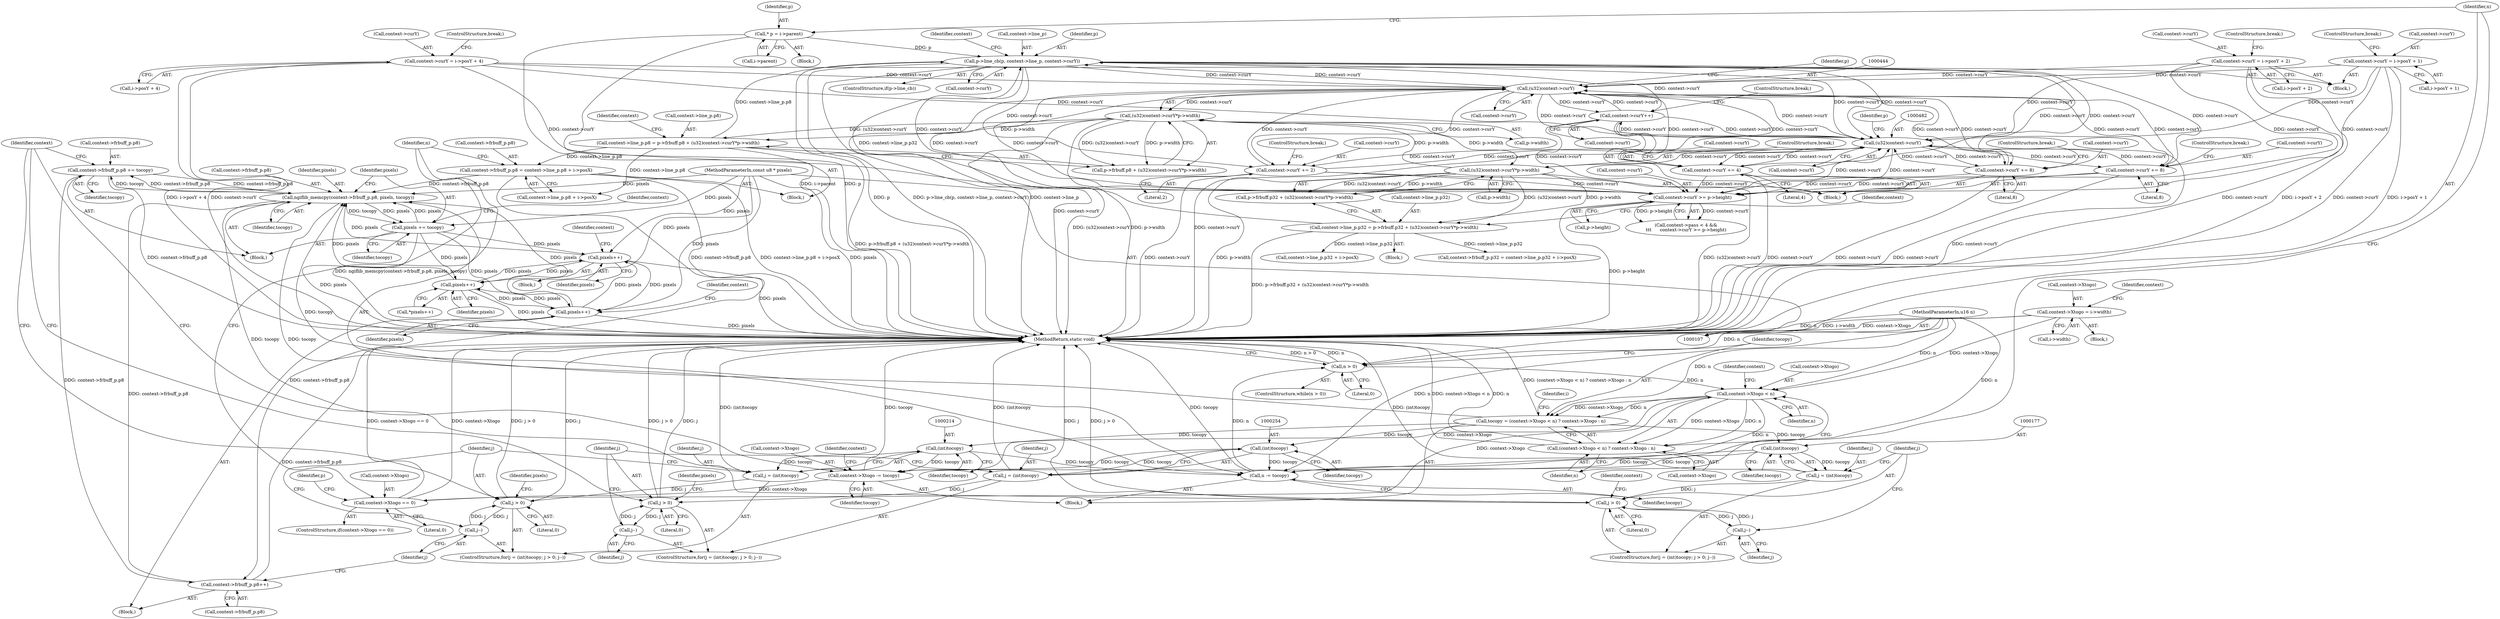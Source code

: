 digraph "0_ngiflib_37d939a6f511d16d4c95678025c235fe62e6417a_0@API" {
"1000163" [label="(Call,context->frbuff_p.p8 += tocopy)"];
"1000152" [label="(Call,ngiflib_memcpy(context->frbuff_p.p8, pixels, tocopy))"];
"1000163" [label="(Call,context->frbuff_p.p8 += tocopy)"];
"1000451" [label="(Call,context->frbuff_p.p8 = context->line_p.p8 + i->posX)"];
"1000430" [label="(Call,context->line_p.p8 = p->frbuff.p8 + (u32)context->curY*p->width)"];
"1000442" [label="(Call,(u32)context->curY*p->width)"];
"1000443" [label="(Call,(u32)context->curY)"];
"1000330" [label="(Call,context->curY++)"];
"1000481" [label="(Call,(u32)context->curY)"];
"1000350" [label="(Call,context->curY += 4)"];
"1000309" [label="(Call,p->line_cb(p, context->line_p, context->curY))"];
"1000115" [label="(Call,* p = i->parent)"];
"1000468" [label="(Call,context->line_p.p32 = p->frbuff.p32 + (u32)context->curY*p->width)"];
"1000480" [label="(Call,(u32)context->curY*p->width)"];
"1000391" [label="(Call,context->curY = i->posY + 4)"];
"1000413" [label="(Call,context->curY = i->posY + 1)"];
"1000402" [label="(Call,context->curY = i->posY + 2)"];
"1000336" [label="(Call,context->curY += 8)"];
"1000376" [label="(Call,context->curY >= p->height)"];
"1000343" [label="(Call,context->curY += 8)"];
"1000357" [label="(Call,context->curY += 2)"];
"1000242" [label="(Call,context->frbuff_p.p8++)"];
"1000285" [label="(Call,pixels++)"];
"1000198" [label="(Call,pixels++)"];
"1000240" [label="(Call,pixels++)"];
"1000160" [label="(Call,pixels += tocopy)"];
"1000110" [label="(MethodParameterIn,const u8 * pixels)"];
"1000125" [label="(Call,tocopy = (context->Xtogo < n) ? context->Xtogo : n)"];
"1000128" [label="(Call,context->Xtogo < n)"];
"1000317" [label="(Call,context->Xtogo = i->width)"];
"1000299" [label="(Call,context->Xtogo == 0)"];
"1000293" [label="(Call,context->Xtogo -= tocopy)"];
"1000176" [label="(Call,(int)tocopy)"];
"1000253" [label="(Call,(int)tocopy)"];
"1000213" [label="(Call,(int)tocopy)"];
"1000121" [label="(Call,n > 0)"];
"1000504" [label="(Call,n -= tocopy)"];
"1000111" [label="(MethodParameterIn,u16 n)"];
"1000174" [label="(Call,j = (int)tocopy)"];
"1000179" [label="(Call,j > 0)"];
"1000182" [label="(Call,j--)"];
"1000211" [label="(Call,j = (int)tocopy)"];
"1000216" [label="(Call,j > 0)"];
"1000219" [label="(Call,j--)"];
"1000251" [label="(Call,j = (int)tocopy)"];
"1000256" [label="(Call,j > 0)"];
"1000259" [label="(Call,j--)"];
"1000127" [label="(Call,(context->Xtogo < n) ? context->Xtogo : n)"];
"1000481" [label="(Call,(u32)context->curY)"];
"1000303" [label="(Literal,0)"];
"1000451" [label="(Call,context->frbuff_p.p8 = context->line_p.p8 + i->posX)"];
"1000400" [label="(ControlStructure,break;)"];
"1000125" [label="(Call,tocopy = (context->Xtogo < n) ? context->Xtogo : n)"];
"1000219" [label="(Call,j--)"];
"1000305" [label="(ControlStructure,if(p->line_cb))"];
"1000115" [label="(Call,* p = i->parent)"];
"1000350" [label="(Call,context->curY += 4)"];
"1000261" [label="(Block,)"];
"1000164" [label="(Call,context->frbuff_p.p8)"];
"1000492" [label="(Identifier,context)"];
"1000448" [label="(Call,p->width)"];
"1000336" [label="(Call,context->curY += 8)"];
"1000389" [label="(Block,)"];
"1000166" [label="(Identifier,context)"];
"1000354" [label="(Literal,4)"];
"1000123" [label="(Literal,0)"];
"1000495" [label="(Call,context->line_p.p32 + i->posX)"];
"1000445" [label="(Call,context->curY)"];
"1000417" [label="(Call,i->posY + 1)"];
"1000480" [label="(Call,(u32)context->curY*p->width)"];
"1000457" [label="(Call,context->line_p.p8 + i->posX)"];
"1000220" [label="(Identifier,j)"];
"1000265" [label="(Identifier,pixels)"];
"1000111" [label="(MethodParameterIn,u16 n)"];
"1000483" [label="(Call,context->curY)"];
"1000449" [label="(Identifier,p)"];
"1000328" [label="(Block,)"];
"1000176" [label="(Call,(int)tocopy)"];
"1000314" [label="(Call,context->curY)"];
"1000190" [label="(Identifier,context)"];
"1000506" [label="(Identifier,tocopy)"];
"1000243" [label="(Call,context->frbuff_p.p8)"];
"1000507" [label="(MethodReturn,static void)"];
"1000241" [label="(Identifier,pixels)"];
"1000318" [label="(Call,context->Xtogo)"];
"1000252" [label="(Identifier,j)"];
"1000341" [label="(ControlStructure,break;)"];
"1000377" [label="(Call,context->curY)"];
"1000127" [label="(Call,(context->Xtogo < n) ? context->Xtogo : n)"];
"1000487" [label="(Identifier,p)"];
"1000129" [label="(Call,context->Xtogo)"];
"1000307" [label="(Identifier,p)"];
"1000300" [label="(Call,context->Xtogo)"];
"1000198" [label="(Call,pixels++)"];
"1000160" [label="(Call,pixels += tocopy)"];
"1000337" [label="(Call,context->curY)"];
"1000197" [label="(Call,*pixels++)"];
"1000152" [label="(Call,ngiflib_memcpy(context->frbuff_p.p8, pixels, tocopy))"];
"1000258" [label="(Literal,0)"];
"1000182" [label="(Call,j--)"];
"1000334" [label="(ControlStructure,break;)"];
"1000180" [label="(Identifier,j)"];
"1000212" [label="(Identifier,j)"];
"1000260" [label="(Identifier,j)"];
"1000311" [label="(Call,context->line_p)"];
"1000297" [label="(Identifier,tocopy)"];
"1000218" [label="(Literal,0)"];
"1000330" [label="(Call,context->curY++)"];
"1000285" [label="(Call,pixels++)"];
"1000121" [label="(Call,n > 0)"];
"1000505" [label="(Identifier,n)"];
"1000430" [label="(Call,context->line_p.p8 = p->frbuff.p8 + (u32)context->curY*p->width)"];
"1000215" [label="(Identifier,tocopy)"];
"1000179" [label="(Call,j > 0)"];
"1000159" [label="(Identifier,tocopy)"];
"1000245" [label="(Identifier,context)"];
"1000162" [label="(Identifier,tocopy)"];
"1000225" [label="(Identifier,pixels)"];
"1000422" [label="(ControlStructure,break;)"];
"1000344" [label="(Call,context->curY)"];
"1000253" [label="(Call,(int)tocopy)"];
"1000257" [label="(Identifier,j)"];
"1000242" [label="(Call,context->frbuff_p.p8++)"];
"1000175" [label="(Identifier,j)"];
"1000295" [label="(Identifier,context)"];
"1000442" [label="(Call,(u32)context->curY*p->width)"];
"1000347" [label="(Literal,8)"];
"1000151" [label="(Block,)"];
"1000343" [label="(Call,context->curY += 8)"];
"1000132" [label="(Identifier,n)"];
"1000217" [label="(Identifier,j)"];
"1000370" [label="(Call,context->pass < 4 &&\n\t\t\t      context->curY >= p->height)"];
"1000251" [label="(Call,j = (int)tocopy)"];
"1000304" [label="(Block,)"];
"1000169" [label="(Identifier,tocopy)"];
"1000411" [label="(ControlStructure,break;)"];
"1000429" [label="(Block,)"];
"1000486" [label="(Call,p->width)"];
"1000134" [label="(Identifier,context)"];
"1000348" [label="(ControlStructure,break;)"];
"1000392" [label="(Call,context->curY)"];
"1000290" [label="(Identifier,context)"];
"1000174" [label="(Call,j = (int)tocopy)"];
"1000310" [label="(Identifier,p)"];
"1000250" [label="(ControlStructure,for(j = (int)tocopy; j > 0; j--))"];
"1000293" [label="(Call,context->Xtogo -= tocopy)"];
"1000141" [label="(Identifier,i)"];
"1000452" [label="(Call,context->frbuff_p.p8)"];
"1000454" [label="(Identifier,context)"];
"1000403" [label="(Call,context->curY)"];
"1000255" [label="(Identifier,tocopy)"];
"1000110" [label="(MethodParameterIn,const u8 * pixels)"];
"1000395" [label="(Call,i->posY + 4)"];
"1000173" [label="(ControlStructure,for(j = (int)tocopy; j > 0; j--))"];
"1000351" [label="(Call,context->curY)"];
"1000361" [label="(Literal,2)"];
"1000391" [label="(Call,context->curY = i->posY + 4)"];
"1000467" [label="(Block,)"];
"1000120" [label="(ControlStructure,while(n > 0))"];
"1000124" [label="(Block,)"];
"1000294" [label="(Call,context->Xtogo)"];
"1000158" [label="(Identifier,pixels)"];
"1000210" [label="(ControlStructure,for(j = (int)tocopy; j > 0; j--))"];
"1000321" [label="(Call,i->width)"];
"1000402" [label="(Call,context->curY = i->posY + 2)"];
"1000199" [label="(Identifier,pixels)"];
"1000309" [label="(Call,p->line_cb(p, context->line_p, context->curY))"];
"1000286" [label="(Identifier,pixels)"];
"1000319" [label="(Identifier,context)"];
"1000326" [label="(Identifier,context)"];
"1000331" [label="(Call,context->curY)"];
"1000357" [label="(Call,context->curY += 2)"];
"1000468" [label="(Call,context->line_p.p32 = p->frbuff.p32 + (u32)context->curY*p->width)"];
"1000406" [label="(Call,i->posY + 2)"];
"1000211" [label="(Call,j = (int)tocopy)"];
"1000112" [label="(Block,)"];
"1000161" [label="(Identifier,pixels)"];
"1000178" [label="(Identifier,tocopy)"];
"1000376" [label="(Call,context->curY >= p->height)"];
"1000216" [label="(Call,j > 0)"];
"1000298" [label="(ControlStructure,if(context->Xtogo == 0))"];
"1000443" [label="(Call,(u32)context->curY)"];
"1000136" [label="(Identifier,n)"];
"1000413" [label="(Call,context->curY = i->posY + 1)"];
"1000163" [label="(Call,context->frbuff_p.p8 += tocopy)"];
"1000299" [label="(Call,context->Xtogo == 0)"];
"1000116" [label="(Identifier,p)"];
"1000317" [label="(Call,context->Xtogo = i->width)"];
"1000128" [label="(Call,context->Xtogo < n)"];
"1000474" [label="(Call,p->frbuff.p32 + (u32)context->curY*p->width)"];
"1000221" [label="(Block,)"];
"1000133" [label="(Call,context->Xtogo)"];
"1000126" [label="(Identifier,tocopy)"];
"1000153" [label="(Call,context->frbuff_p.p8)"];
"1000340" [label="(Literal,8)"];
"1000301" [label="(Identifier,context)"];
"1000117" [label="(Call,i->parent)"];
"1000414" [label="(Call,context->curY)"];
"1000358" [label="(Call,context->curY)"];
"1000362" [label="(ControlStructure,break;)"];
"1000355" [label="(ControlStructure,break;)"];
"1000380" [label="(Call,p->height)"];
"1000183" [label="(Identifier,j)"];
"1000213" [label="(Call,(int)tocopy)"];
"1000181" [label="(Literal,0)"];
"1000431" [label="(Call,context->line_p.p8)"];
"1000489" [label="(Call,context->frbuff_p.p32 = context->line_p.p32 + i->posX)"];
"1000504" [label="(Call,n -= tocopy)"];
"1000122" [label="(Identifier,n)"];
"1000469" [label="(Call,context->line_p.p32)"];
"1000256" [label="(Call,j > 0)"];
"1000259" [label="(Call,j--)"];
"1000436" [label="(Call,p->frbuff.p8 + (u32)context->curY*p->width)"];
"1000240" [label="(Call,pixels++)"];
"1000163" -> "1000151"  [label="AST: "];
"1000163" -> "1000169"  [label="CFG: "];
"1000164" -> "1000163"  [label="AST: "];
"1000169" -> "1000163"  [label="AST: "];
"1000295" -> "1000163"  [label="CFG: "];
"1000163" -> "1000507"  [label="DDG: context->frbuff_p.p8"];
"1000163" -> "1000152"  [label="DDG: context->frbuff_p.p8"];
"1000152" -> "1000163"  [label="DDG: tocopy"];
"1000152" -> "1000163"  [label="DDG: context->frbuff_p.p8"];
"1000163" -> "1000242"  [label="DDG: context->frbuff_p.p8"];
"1000152" -> "1000151"  [label="AST: "];
"1000152" -> "1000159"  [label="CFG: "];
"1000153" -> "1000152"  [label="AST: "];
"1000158" -> "1000152"  [label="AST: "];
"1000159" -> "1000152"  [label="AST: "];
"1000161" -> "1000152"  [label="CFG: "];
"1000152" -> "1000507"  [label="DDG: ngiflib_memcpy(context->frbuff_p.p8, pixels, tocopy)"];
"1000451" -> "1000152"  [label="DDG: context->frbuff_p.p8"];
"1000242" -> "1000152"  [label="DDG: context->frbuff_p.p8"];
"1000285" -> "1000152"  [label="DDG: pixels"];
"1000198" -> "1000152"  [label="DDG: pixels"];
"1000240" -> "1000152"  [label="DDG: pixels"];
"1000160" -> "1000152"  [label="DDG: pixels"];
"1000110" -> "1000152"  [label="DDG: pixels"];
"1000125" -> "1000152"  [label="DDG: tocopy"];
"1000152" -> "1000160"  [label="DDG: tocopy"];
"1000152" -> "1000160"  [label="DDG: pixels"];
"1000152" -> "1000293"  [label="DDG: tocopy"];
"1000152" -> "1000504"  [label="DDG: tocopy"];
"1000451" -> "1000429"  [label="AST: "];
"1000451" -> "1000457"  [label="CFG: "];
"1000452" -> "1000451"  [label="AST: "];
"1000457" -> "1000451"  [label="AST: "];
"1000505" -> "1000451"  [label="CFG: "];
"1000451" -> "1000507"  [label="DDG: context->line_p.p8 + i->posX"];
"1000451" -> "1000507"  [label="DDG: context->frbuff_p.p8"];
"1000451" -> "1000242"  [label="DDG: context->frbuff_p.p8"];
"1000430" -> "1000451"  [label="DDG: context->line_p.p8"];
"1000430" -> "1000429"  [label="AST: "];
"1000430" -> "1000436"  [label="CFG: "];
"1000431" -> "1000430"  [label="AST: "];
"1000436" -> "1000430"  [label="AST: "];
"1000454" -> "1000430"  [label="CFG: "];
"1000430" -> "1000507"  [label="DDG: p->frbuff.p8 + (u32)context->curY*p->width"];
"1000430" -> "1000309"  [label="DDG: context->line_p.p8"];
"1000442" -> "1000430"  [label="DDG: (u32)context->curY"];
"1000442" -> "1000430"  [label="DDG: p->width"];
"1000430" -> "1000457"  [label="DDG: context->line_p.p8"];
"1000442" -> "1000436"  [label="AST: "];
"1000442" -> "1000448"  [label="CFG: "];
"1000443" -> "1000442"  [label="AST: "];
"1000448" -> "1000442"  [label="AST: "];
"1000436" -> "1000442"  [label="CFG: "];
"1000442" -> "1000507"  [label="DDG: (u32)context->curY"];
"1000442" -> "1000507"  [label="DDG: p->width"];
"1000442" -> "1000436"  [label="DDG: (u32)context->curY"];
"1000442" -> "1000436"  [label="DDG: p->width"];
"1000443" -> "1000442"  [label="DDG: context->curY"];
"1000480" -> "1000442"  [label="DDG: p->width"];
"1000442" -> "1000480"  [label="DDG: p->width"];
"1000443" -> "1000445"  [label="CFG: "];
"1000444" -> "1000443"  [label="AST: "];
"1000445" -> "1000443"  [label="AST: "];
"1000449" -> "1000443"  [label="CFG: "];
"1000443" -> "1000507"  [label="DDG: context->curY"];
"1000443" -> "1000309"  [label="DDG: context->curY"];
"1000443" -> "1000330"  [label="DDG: context->curY"];
"1000443" -> "1000336"  [label="DDG: context->curY"];
"1000443" -> "1000343"  [label="DDG: context->curY"];
"1000443" -> "1000350"  [label="DDG: context->curY"];
"1000443" -> "1000357"  [label="DDG: context->curY"];
"1000443" -> "1000376"  [label="DDG: context->curY"];
"1000330" -> "1000443"  [label="DDG: context->curY"];
"1000350" -> "1000443"  [label="DDG: context->curY"];
"1000391" -> "1000443"  [label="DDG: context->curY"];
"1000481" -> "1000443"  [label="DDG: context->curY"];
"1000413" -> "1000443"  [label="DDG: context->curY"];
"1000402" -> "1000443"  [label="DDG: context->curY"];
"1000309" -> "1000443"  [label="DDG: context->curY"];
"1000336" -> "1000443"  [label="DDG: context->curY"];
"1000376" -> "1000443"  [label="DDG: context->curY"];
"1000343" -> "1000443"  [label="DDG: context->curY"];
"1000357" -> "1000443"  [label="DDG: context->curY"];
"1000443" -> "1000481"  [label="DDG: context->curY"];
"1000330" -> "1000328"  [label="AST: "];
"1000330" -> "1000331"  [label="CFG: "];
"1000331" -> "1000330"  [label="AST: "];
"1000334" -> "1000330"  [label="CFG: "];
"1000330" -> "1000507"  [label="DDG: context->curY"];
"1000481" -> "1000330"  [label="DDG: context->curY"];
"1000309" -> "1000330"  [label="DDG: context->curY"];
"1000330" -> "1000376"  [label="DDG: context->curY"];
"1000330" -> "1000481"  [label="DDG: context->curY"];
"1000481" -> "1000480"  [label="AST: "];
"1000481" -> "1000483"  [label="CFG: "];
"1000482" -> "1000481"  [label="AST: "];
"1000483" -> "1000481"  [label="AST: "];
"1000487" -> "1000481"  [label="CFG: "];
"1000481" -> "1000507"  [label="DDG: context->curY"];
"1000481" -> "1000309"  [label="DDG: context->curY"];
"1000481" -> "1000336"  [label="DDG: context->curY"];
"1000481" -> "1000343"  [label="DDG: context->curY"];
"1000481" -> "1000350"  [label="DDG: context->curY"];
"1000481" -> "1000357"  [label="DDG: context->curY"];
"1000481" -> "1000376"  [label="DDG: context->curY"];
"1000481" -> "1000480"  [label="DDG: context->curY"];
"1000350" -> "1000481"  [label="DDG: context->curY"];
"1000391" -> "1000481"  [label="DDG: context->curY"];
"1000413" -> "1000481"  [label="DDG: context->curY"];
"1000402" -> "1000481"  [label="DDG: context->curY"];
"1000309" -> "1000481"  [label="DDG: context->curY"];
"1000336" -> "1000481"  [label="DDG: context->curY"];
"1000376" -> "1000481"  [label="DDG: context->curY"];
"1000343" -> "1000481"  [label="DDG: context->curY"];
"1000357" -> "1000481"  [label="DDG: context->curY"];
"1000350" -> "1000328"  [label="AST: "];
"1000350" -> "1000354"  [label="CFG: "];
"1000351" -> "1000350"  [label="AST: "];
"1000354" -> "1000350"  [label="AST: "];
"1000355" -> "1000350"  [label="CFG: "];
"1000350" -> "1000507"  [label="DDG: context->curY"];
"1000309" -> "1000350"  [label="DDG: context->curY"];
"1000350" -> "1000376"  [label="DDG: context->curY"];
"1000309" -> "1000305"  [label="AST: "];
"1000309" -> "1000314"  [label="CFG: "];
"1000310" -> "1000309"  [label="AST: "];
"1000311" -> "1000309"  [label="AST: "];
"1000314" -> "1000309"  [label="AST: "];
"1000319" -> "1000309"  [label="CFG: "];
"1000309" -> "1000507"  [label="DDG: p"];
"1000309" -> "1000507"  [label="DDG: p->line_cb(p, context->line_p, context->curY)"];
"1000309" -> "1000507"  [label="DDG: context->line_p"];
"1000115" -> "1000309"  [label="DDG: p"];
"1000468" -> "1000309"  [label="DDG: context->line_p.p32"];
"1000309" -> "1000336"  [label="DDG: context->curY"];
"1000309" -> "1000343"  [label="DDG: context->curY"];
"1000309" -> "1000357"  [label="DDG: context->curY"];
"1000309" -> "1000376"  [label="DDG: context->curY"];
"1000115" -> "1000112"  [label="AST: "];
"1000115" -> "1000117"  [label="CFG: "];
"1000116" -> "1000115"  [label="AST: "];
"1000117" -> "1000115"  [label="AST: "];
"1000122" -> "1000115"  [label="CFG: "];
"1000115" -> "1000507"  [label="DDG: i->parent"];
"1000115" -> "1000507"  [label="DDG: p"];
"1000468" -> "1000467"  [label="AST: "];
"1000468" -> "1000474"  [label="CFG: "];
"1000469" -> "1000468"  [label="AST: "];
"1000474" -> "1000468"  [label="AST: "];
"1000492" -> "1000468"  [label="CFG: "];
"1000468" -> "1000507"  [label="DDG: p->frbuff.p32 + (u32)context->curY*p->width"];
"1000480" -> "1000468"  [label="DDG: (u32)context->curY"];
"1000480" -> "1000468"  [label="DDG: p->width"];
"1000468" -> "1000489"  [label="DDG: context->line_p.p32"];
"1000468" -> "1000495"  [label="DDG: context->line_p.p32"];
"1000480" -> "1000474"  [label="AST: "];
"1000480" -> "1000486"  [label="CFG: "];
"1000486" -> "1000480"  [label="AST: "];
"1000474" -> "1000480"  [label="CFG: "];
"1000480" -> "1000507"  [label="DDG: p->width"];
"1000480" -> "1000507"  [label="DDG: (u32)context->curY"];
"1000480" -> "1000474"  [label="DDG: (u32)context->curY"];
"1000480" -> "1000474"  [label="DDG: p->width"];
"1000391" -> "1000389"  [label="AST: "];
"1000391" -> "1000395"  [label="CFG: "];
"1000392" -> "1000391"  [label="AST: "];
"1000395" -> "1000391"  [label="AST: "];
"1000400" -> "1000391"  [label="CFG: "];
"1000391" -> "1000507"  [label="DDG: context->curY"];
"1000391" -> "1000507"  [label="DDG: i->posY + 4"];
"1000391" -> "1000376"  [label="DDG: context->curY"];
"1000413" -> "1000389"  [label="AST: "];
"1000413" -> "1000417"  [label="CFG: "];
"1000414" -> "1000413"  [label="AST: "];
"1000417" -> "1000413"  [label="AST: "];
"1000422" -> "1000413"  [label="CFG: "];
"1000413" -> "1000507"  [label="DDG: context->curY"];
"1000413" -> "1000507"  [label="DDG: i->posY + 1"];
"1000413" -> "1000376"  [label="DDG: context->curY"];
"1000402" -> "1000389"  [label="AST: "];
"1000402" -> "1000406"  [label="CFG: "];
"1000403" -> "1000402"  [label="AST: "];
"1000406" -> "1000402"  [label="AST: "];
"1000411" -> "1000402"  [label="CFG: "];
"1000402" -> "1000507"  [label="DDG: context->curY"];
"1000402" -> "1000507"  [label="DDG: i->posY + 2"];
"1000402" -> "1000376"  [label="DDG: context->curY"];
"1000336" -> "1000328"  [label="AST: "];
"1000336" -> "1000340"  [label="CFG: "];
"1000337" -> "1000336"  [label="AST: "];
"1000340" -> "1000336"  [label="AST: "];
"1000341" -> "1000336"  [label="CFG: "];
"1000336" -> "1000507"  [label="DDG: context->curY"];
"1000336" -> "1000376"  [label="DDG: context->curY"];
"1000376" -> "1000370"  [label="AST: "];
"1000376" -> "1000380"  [label="CFG: "];
"1000377" -> "1000376"  [label="AST: "];
"1000380" -> "1000376"  [label="AST: "];
"1000370" -> "1000376"  [label="CFG: "];
"1000376" -> "1000507"  [label="DDG: p->height"];
"1000376" -> "1000370"  [label="DDG: context->curY"];
"1000376" -> "1000370"  [label="DDG: p->height"];
"1000343" -> "1000376"  [label="DDG: context->curY"];
"1000357" -> "1000376"  [label="DDG: context->curY"];
"1000343" -> "1000328"  [label="AST: "];
"1000343" -> "1000347"  [label="CFG: "];
"1000344" -> "1000343"  [label="AST: "];
"1000347" -> "1000343"  [label="AST: "];
"1000348" -> "1000343"  [label="CFG: "];
"1000343" -> "1000507"  [label="DDG: context->curY"];
"1000357" -> "1000328"  [label="AST: "];
"1000357" -> "1000361"  [label="CFG: "];
"1000358" -> "1000357"  [label="AST: "];
"1000361" -> "1000357"  [label="AST: "];
"1000362" -> "1000357"  [label="CFG: "];
"1000357" -> "1000507"  [label="DDG: context->curY"];
"1000242" -> "1000221"  [label="AST: "];
"1000242" -> "1000243"  [label="CFG: "];
"1000243" -> "1000242"  [label="AST: "];
"1000220" -> "1000242"  [label="CFG: "];
"1000242" -> "1000507"  [label="DDG: context->frbuff_p.p8"];
"1000285" -> "1000261"  [label="AST: "];
"1000285" -> "1000286"  [label="CFG: "];
"1000286" -> "1000285"  [label="AST: "];
"1000290" -> "1000285"  [label="CFG: "];
"1000285" -> "1000507"  [label="DDG: pixels"];
"1000285" -> "1000198"  [label="DDG: pixels"];
"1000285" -> "1000240"  [label="DDG: pixels"];
"1000198" -> "1000285"  [label="DDG: pixels"];
"1000240" -> "1000285"  [label="DDG: pixels"];
"1000160" -> "1000285"  [label="DDG: pixels"];
"1000110" -> "1000285"  [label="DDG: pixels"];
"1000198" -> "1000197"  [label="AST: "];
"1000198" -> "1000199"  [label="CFG: "];
"1000199" -> "1000198"  [label="AST: "];
"1000197" -> "1000198"  [label="CFG: "];
"1000198" -> "1000507"  [label="DDG: pixels"];
"1000240" -> "1000198"  [label="DDG: pixels"];
"1000160" -> "1000198"  [label="DDG: pixels"];
"1000110" -> "1000198"  [label="DDG: pixels"];
"1000198" -> "1000240"  [label="DDG: pixels"];
"1000240" -> "1000221"  [label="AST: "];
"1000240" -> "1000241"  [label="CFG: "];
"1000241" -> "1000240"  [label="AST: "];
"1000245" -> "1000240"  [label="CFG: "];
"1000240" -> "1000507"  [label="DDG: pixels"];
"1000160" -> "1000240"  [label="DDG: pixels"];
"1000110" -> "1000240"  [label="DDG: pixels"];
"1000160" -> "1000151"  [label="AST: "];
"1000160" -> "1000162"  [label="CFG: "];
"1000161" -> "1000160"  [label="AST: "];
"1000162" -> "1000160"  [label="AST: "];
"1000166" -> "1000160"  [label="CFG: "];
"1000160" -> "1000507"  [label="DDG: pixels"];
"1000110" -> "1000160"  [label="DDG: pixels"];
"1000110" -> "1000107"  [label="AST: "];
"1000110" -> "1000507"  [label="DDG: pixels"];
"1000125" -> "1000124"  [label="AST: "];
"1000125" -> "1000127"  [label="CFG: "];
"1000126" -> "1000125"  [label="AST: "];
"1000127" -> "1000125"  [label="AST: "];
"1000141" -> "1000125"  [label="CFG: "];
"1000125" -> "1000507"  [label="DDG: (context->Xtogo < n) ? context->Xtogo : n"];
"1000128" -> "1000125"  [label="DDG: context->Xtogo"];
"1000128" -> "1000125"  [label="DDG: n"];
"1000111" -> "1000125"  [label="DDG: n"];
"1000125" -> "1000176"  [label="DDG: tocopy"];
"1000125" -> "1000213"  [label="DDG: tocopy"];
"1000125" -> "1000253"  [label="DDG: tocopy"];
"1000128" -> "1000127"  [label="AST: "];
"1000128" -> "1000132"  [label="CFG: "];
"1000129" -> "1000128"  [label="AST: "];
"1000132" -> "1000128"  [label="AST: "];
"1000134" -> "1000128"  [label="CFG: "];
"1000136" -> "1000128"  [label="CFG: "];
"1000317" -> "1000128"  [label="DDG: context->Xtogo"];
"1000299" -> "1000128"  [label="DDG: context->Xtogo"];
"1000121" -> "1000128"  [label="DDG: n"];
"1000111" -> "1000128"  [label="DDG: n"];
"1000128" -> "1000127"  [label="DDG: context->Xtogo"];
"1000128" -> "1000127"  [label="DDG: n"];
"1000128" -> "1000293"  [label="DDG: context->Xtogo"];
"1000128" -> "1000504"  [label="DDG: n"];
"1000317" -> "1000304"  [label="AST: "];
"1000317" -> "1000321"  [label="CFG: "];
"1000318" -> "1000317"  [label="AST: "];
"1000321" -> "1000317"  [label="AST: "];
"1000326" -> "1000317"  [label="CFG: "];
"1000317" -> "1000507"  [label="DDG: context->Xtogo"];
"1000317" -> "1000507"  [label="DDG: i->width"];
"1000299" -> "1000298"  [label="AST: "];
"1000299" -> "1000303"  [label="CFG: "];
"1000300" -> "1000299"  [label="AST: "];
"1000303" -> "1000299"  [label="AST: "];
"1000307" -> "1000299"  [label="CFG: "];
"1000505" -> "1000299"  [label="CFG: "];
"1000299" -> "1000507"  [label="DDG: context->Xtogo == 0"];
"1000299" -> "1000507"  [label="DDG: context->Xtogo"];
"1000293" -> "1000299"  [label="DDG: context->Xtogo"];
"1000293" -> "1000124"  [label="AST: "];
"1000293" -> "1000297"  [label="CFG: "];
"1000294" -> "1000293"  [label="AST: "];
"1000297" -> "1000293"  [label="AST: "];
"1000301" -> "1000293"  [label="CFG: "];
"1000293" -> "1000507"  [label="DDG: tocopy"];
"1000176" -> "1000293"  [label="DDG: tocopy"];
"1000253" -> "1000293"  [label="DDG: tocopy"];
"1000213" -> "1000293"  [label="DDG: tocopy"];
"1000176" -> "1000174"  [label="AST: "];
"1000176" -> "1000178"  [label="CFG: "];
"1000177" -> "1000176"  [label="AST: "];
"1000178" -> "1000176"  [label="AST: "];
"1000174" -> "1000176"  [label="CFG: "];
"1000176" -> "1000174"  [label="DDG: tocopy"];
"1000176" -> "1000504"  [label="DDG: tocopy"];
"1000253" -> "1000251"  [label="AST: "];
"1000253" -> "1000255"  [label="CFG: "];
"1000254" -> "1000253"  [label="AST: "];
"1000255" -> "1000253"  [label="AST: "];
"1000251" -> "1000253"  [label="CFG: "];
"1000253" -> "1000251"  [label="DDG: tocopy"];
"1000253" -> "1000504"  [label="DDG: tocopy"];
"1000213" -> "1000211"  [label="AST: "];
"1000213" -> "1000215"  [label="CFG: "];
"1000214" -> "1000213"  [label="AST: "];
"1000215" -> "1000213"  [label="AST: "];
"1000211" -> "1000213"  [label="CFG: "];
"1000213" -> "1000211"  [label="DDG: tocopy"];
"1000213" -> "1000504"  [label="DDG: tocopy"];
"1000121" -> "1000120"  [label="AST: "];
"1000121" -> "1000123"  [label="CFG: "];
"1000122" -> "1000121"  [label="AST: "];
"1000123" -> "1000121"  [label="AST: "];
"1000126" -> "1000121"  [label="CFG: "];
"1000507" -> "1000121"  [label="CFG: "];
"1000121" -> "1000507"  [label="DDG: n > 0"];
"1000121" -> "1000507"  [label="DDG: n"];
"1000504" -> "1000121"  [label="DDG: n"];
"1000111" -> "1000121"  [label="DDG: n"];
"1000504" -> "1000124"  [label="AST: "];
"1000504" -> "1000506"  [label="CFG: "];
"1000505" -> "1000504"  [label="AST: "];
"1000506" -> "1000504"  [label="AST: "];
"1000122" -> "1000504"  [label="CFG: "];
"1000504" -> "1000507"  [label="DDG: tocopy"];
"1000111" -> "1000504"  [label="DDG: n"];
"1000111" -> "1000107"  [label="AST: "];
"1000111" -> "1000507"  [label="DDG: n"];
"1000111" -> "1000127"  [label="DDG: n"];
"1000174" -> "1000173"  [label="AST: "];
"1000175" -> "1000174"  [label="AST: "];
"1000180" -> "1000174"  [label="CFG: "];
"1000174" -> "1000507"  [label="DDG: (int)tocopy"];
"1000174" -> "1000179"  [label="DDG: j"];
"1000179" -> "1000173"  [label="AST: "];
"1000179" -> "1000181"  [label="CFG: "];
"1000180" -> "1000179"  [label="AST: "];
"1000181" -> "1000179"  [label="AST: "];
"1000190" -> "1000179"  [label="CFG: "];
"1000295" -> "1000179"  [label="CFG: "];
"1000179" -> "1000507"  [label="DDG: j > 0"];
"1000179" -> "1000507"  [label="DDG: j"];
"1000182" -> "1000179"  [label="DDG: j"];
"1000179" -> "1000182"  [label="DDG: j"];
"1000182" -> "1000173"  [label="AST: "];
"1000182" -> "1000183"  [label="CFG: "];
"1000183" -> "1000182"  [label="AST: "];
"1000180" -> "1000182"  [label="CFG: "];
"1000211" -> "1000210"  [label="AST: "];
"1000212" -> "1000211"  [label="AST: "];
"1000217" -> "1000211"  [label="CFG: "];
"1000211" -> "1000507"  [label="DDG: (int)tocopy"];
"1000211" -> "1000216"  [label="DDG: j"];
"1000216" -> "1000210"  [label="AST: "];
"1000216" -> "1000218"  [label="CFG: "];
"1000217" -> "1000216"  [label="AST: "];
"1000218" -> "1000216"  [label="AST: "];
"1000225" -> "1000216"  [label="CFG: "];
"1000295" -> "1000216"  [label="CFG: "];
"1000216" -> "1000507"  [label="DDG: j > 0"];
"1000216" -> "1000507"  [label="DDG: j"];
"1000219" -> "1000216"  [label="DDG: j"];
"1000216" -> "1000219"  [label="DDG: j"];
"1000219" -> "1000210"  [label="AST: "];
"1000219" -> "1000220"  [label="CFG: "];
"1000220" -> "1000219"  [label="AST: "];
"1000217" -> "1000219"  [label="CFG: "];
"1000251" -> "1000250"  [label="AST: "];
"1000252" -> "1000251"  [label="AST: "];
"1000257" -> "1000251"  [label="CFG: "];
"1000251" -> "1000507"  [label="DDG: (int)tocopy"];
"1000251" -> "1000256"  [label="DDG: j"];
"1000256" -> "1000250"  [label="AST: "];
"1000256" -> "1000258"  [label="CFG: "];
"1000257" -> "1000256"  [label="AST: "];
"1000258" -> "1000256"  [label="AST: "];
"1000265" -> "1000256"  [label="CFG: "];
"1000295" -> "1000256"  [label="CFG: "];
"1000256" -> "1000507"  [label="DDG: j"];
"1000256" -> "1000507"  [label="DDG: j > 0"];
"1000259" -> "1000256"  [label="DDG: j"];
"1000256" -> "1000259"  [label="DDG: j"];
"1000259" -> "1000250"  [label="AST: "];
"1000259" -> "1000260"  [label="CFG: "];
"1000260" -> "1000259"  [label="AST: "];
"1000257" -> "1000259"  [label="CFG: "];
"1000127" -> "1000133"  [label="CFG: "];
"1000127" -> "1000136"  [label="CFG: "];
"1000133" -> "1000127"  [label="AST: "];
"1000136" -> "1000127"  [label="AST: "];
"1000127" -> "1000507"  [label="DDG: n"];
"1000127" -> "1000507"  [label="DDG: context->Xtogo < n"];
}
